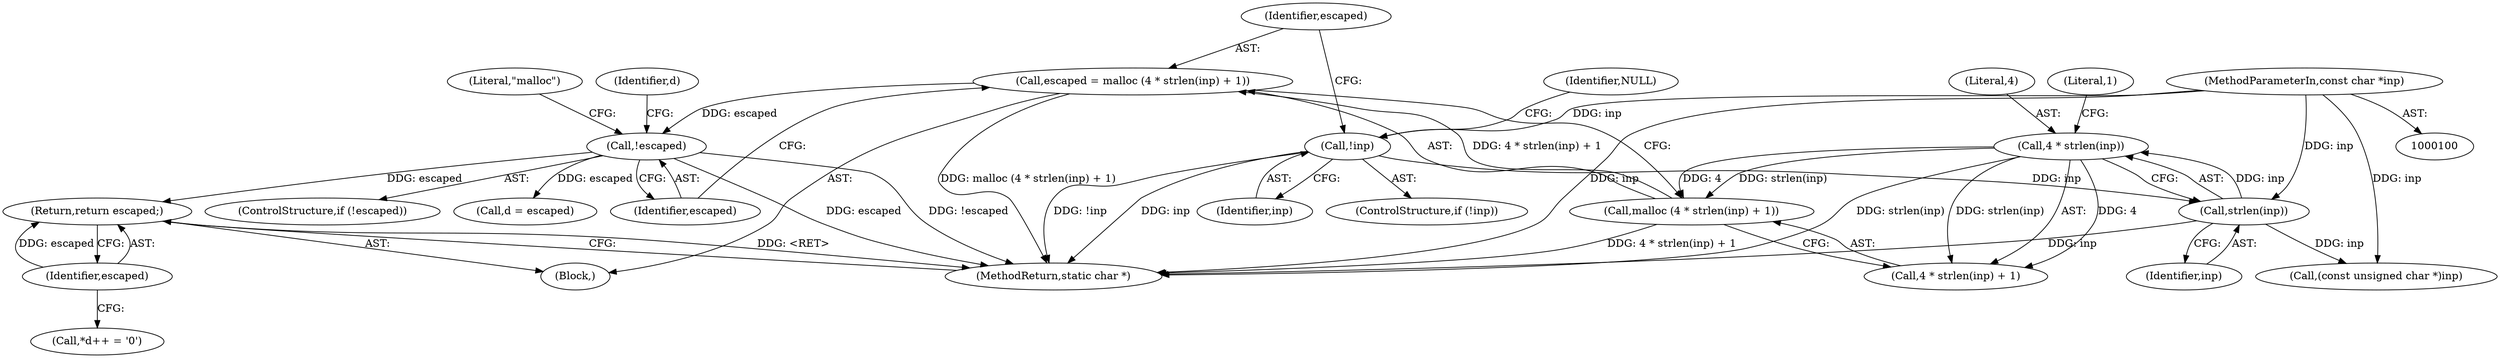 digraph "0_boa_e139b87835994d007fbd64eead6c1455d7b8cf4e_2@pointer" {
"1000172" [label="(Return,return escaped;)"];
"1000173" [label="(Identifier,escaped)"];
"1000122" [label="(Call,!escaped)"];
"1000112" [label="(Call,escaped = malloc (4 * strlen(inp) + 1))"];
"1000114" [label="(Call,malloc (4 * strlen(inp) + 1))"];
"1000116" [label="(Call,4 * strlen(inp))"];
"1000118" [label="(Call,strlen(inp))"];
"1000107" [label="(Call,!inp)"];
"1000101" [label="(MethodParameterIn,const char *inp)"];
"1000120" [label="(Literal,1)"];
"1000102" [label="(Block,)"];
"1000121" [label="(ControlStructure,if (!escaped))"];
"1000126" [label="(Literal,\"malloc\")"];
"1000167" [label="(Call,*d++ = '\0')"];
"1000122" [label="(Call,!escaped)"];
"1000101" [label="(MethodParameterIn,const char *inp)"];
"1000118" [label="(Call,strlen(inp))"];
"1000119" [label="(Identifier,inp)"];
"1000112" [label="(Call,escaped = malloc (4 * strlen(inp) + 1))"];
"1000114" [label="(Call,malloc (4 * strlen(inp) + 1))"];
"1000107" [label="(Call,!inp)"];
"1000115" [label="(Call,4 * strlen(inp) + 1)"];
"1000136" [label="(Call,(const unsigned char *)inp)"];
"1000131" [label="(Call,d = escaped)"];
"1000132" [label="(Identifier,d)"];
"1000106" [label="(ControlStructure,if (!inp))"];
"1000123" [label="(Identifier,escaped)"];
"1000116" [label="(Call,4 * strlen(inp))"];
"1000173" [label="(Identifier,escaped)"];
"1000113" [label="(Identifier,escaped)"];
"1000111" [label="(Identifier,NULL)"];
"1000172" [label="(Return,return escaped;)"];
"1000108" [label="(Identifier,inp)"];
"1000117" [label="(Literal,4)"];
"1000174" [label="(MethodReturn,static char *)"];
"1000172" -> "1000102"  [label="AST: "];
"1000172" -> "1000173"  [label="CFG: "];
"1000173" -> "1000172"  [label="AST: "];
"1000174" -> "1000172"  [label="CFG: "];
"1000172" -> "1000174"  [label="DDG: <RET>"];
"1000173" -> "1000172"  [label="DDG: escaped"];
"1000122" -> "1000172"  [label="DDG: escaped"];
"1000173" -> "1000167"  [label="CFG: "];
"1000122" -> "1000121"  [label="AST: "];
"1000122" -> "1000123"  [label="CFG: "];
"1000123" -> "1000122"  [label="AST: "];
"1000126" -> "1000122"  [label="CFG: "];
"1000132" -> "1000122"  [label="CFG: "];
"1000122" -> "1000174"  [label="DDG: escaped"];
"1000122" -> "1000174"  [label="DDG: !escaped"];
"1000112" -> "1000122"  [label="DDG: escaped"];
"1000122" -> "1000131"  [label="DDG: escaped"];
"1000112" -> "1000102"  [label="AST: "];
"1000112" -> "1000114"  [label="CFG: "];
"1000113" -> "1000112"  [label="AST: "];
"1000114" -> "1000112"  [label="AST: "];
"1000123" -> "1000112"  [label="CFG: "];
"1000112" -> "1000174"  [label="DDG: malloc (4 * strlen(inp) + 1)"];
"1000114" -> "1000112"  [label="DDG: 4 * strlen(inp) + 1"];
"1000114" -> "1000115"  [label="CFG: "];
"1000115" -> "1000114"  [label="AST: "];
"1000114" -> "1000174"  [label="DDG: 4 * strlen(inp) + 1"];
"1000116" -> "1000114"  [label="DDG: 4"];
"1000116" -> "1000114"  [label="DDG: strlen(inp)"];
"1000116" -> "1000115"  [label="AST: "];
"1000116" -> "1000118"  [label="CFG: "];
"1000117" -> "1000116"  [label="AST: "];
"1000118" -> "1000116"  [label="AST: "];
"1000120" -> "1000116"  [label="CFG: "];
"1000116" -> "1000174"  [label="DDG: strlen(inp)"];
"1000116" -> "1000115"  [label="DDG: 4"];
"1000116" -> "1000115"  [label="DDG: strlen(inp)"];
"1000118" -> "1000116"  [label="DDG: inp"];
"1000118" -> "1000119"  [label="CFG: "];
"1000119" -> "1000118"  [label="AST: "];
"1000118" -> "1000174"  [label="DDG: inp"];
"1000107" -> "1000118"  [label="DDG: inp"];
"1000101" -> "1000118"  [label="DDG: inp"];
"1000118" -> "1000136"  [label="DDG: inp"];
"1000107" -> "1000106"  [label="AST: "];
"1000107" -> "1000108"  [label="CFG: "];
"1000108" -> "1000107"  [label="AST: "];
"1000111" -> "1000107"  [label="CFG: "];
"1000113" -> "1000107"  [label="CFG: "];
"1000107" -> "1000174"  [label="DDG: inp"];
"1000107" -> "1000174"  [label="DDG: !inp"];
"1000101" -> "1000107"  [label="DDG: inp"];
"1000101" -> "1000100"  [label="AST: "];
"1000101" -> "1000174"  [label="DDG: inp"];
"1000101" -> "1000136"  [label="DDG: inp"];
}
